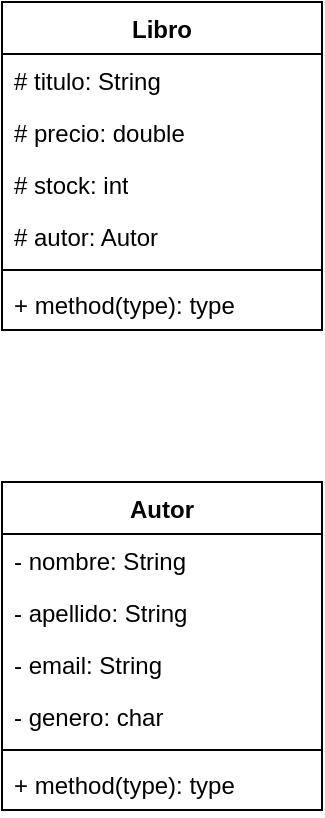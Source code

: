 <mxfile version="24.7.8">
  <diagram name="Página-1" id="d_KxGKjhIWWrjjNktK1C">
    <mxGraphModel dx="314" dy="480" grid="1" gridSize="10" guides="1" tooltips="1" connect="1" arrows="1" fold="1" page="1" pageScale="1" pageWidth="827" pageHeight="1169" math="0" shadow="0">
      <root>
        <mxCell id="0" />
        <mxCell id="1" parent="0" />
        <mxCell id="vxqRvs4CzppUyVov1FSE-1" value="Libro" style="swimlane;fontStyle=1;align=center;verticalAlign=top;childLayout=stackLayout;horizontal=1;startSize=26;horizontalStack=0;resizeParent=1;resizeParentMax=0;resizeLast=0;collapsible=1;marginBottom=0;whiteSpace=wrap;html=1;" vertex="1" parent="1">
          <mxGeometry x="30" y="50" width="160" height="164" as="geometry" />
        </mxCell>
        <mxCell id="vxqRvs4CzppUyVov1FSE-2" value="# titulo: String" style="text;strokeColor=none;fillColor=none;align=left;verticalAlign=top;spacingLeft=4;spacingRight=4;overflow=hidden;rotatable=0;points=[[0,0.5],[1,0.5]];portConstraint=eastwest;whiteSpace=wrap;html=1;" vertex="1" parent="vxqRvs4CzppUyVov1FSE-1">
          <mxGeometry y="26" width="160" height="26" as="geometry" />
        </mxCell>
        <mxCell id="vxqRvs4CzppUyVov1FSE-9" value="# precio: double" style="text;strokeColor=none;fillColor=none;align=left;verticalAlign=top;spacingLeft=4;spacingRight=4;overflow=hidden;rotatable=0;points=[[0,0.5],[1,0.5]];portConstraint=eastwest;whiteSpace=wrap;html=1;" vertex="1" parent="vxqRvs4CzppUyVov1FSE-1">
          <mxGeometry y="52" width="160" height="26" as="geometry" />
        </mxCell>
        <mxCell id="vxqRvs4CzppUyVov1FSE-10" value="# stock: int" style="text;strokeColor=none;fillColor=none;align=left;verticalAlign=top;spacingLeft=4;spacingRight=4;overflow=hidden;rotatable=0;points=[[0,0.5],[1,0.5]];portConstraint=eastwest;whiteSpace=wrap;html=1;" vertex="1" parent="vxqRvs4CzppUyVov1FSE-1">
          <mxGeometry y="78" width="160" height="26" as="geometry" />
        </mxCell>
        <mxCell id="vxqRvs4CzppUyVov1FSE-11" value="# autor: Autor" style="text;strokeColor=none;fillColor=none;align=left;verticalAlign=top;spacingLeft=4;spacingRight=4;overflow=hidden;rotatable=0;points=[[0,0.5],[1,0.5]];portConstraint=eastwest;whiteSpace=wrap;html=1;" vertex="1" parent="vxqRvs4CzppUyVov1FSE-1">
          <mxGeometry y="104" width="160" height="26" as="geometry" />
        </mxCell>
        <mxCell id="vxqRvs4CzppUyVov1FSE-3" value="" style="line;strokeWidth=1;fillColor=none;align=left;verticalAlign=middle;spacingTop=-1;spacingLeft=3;spacingRight=3;rotatable=0;labelPosition=right;points=[];portConstraint=eastwest;strokeColor=inherit;" vertex="1" parent="vxqRvs4CzppUyVov1FSE-1">
          <mxGeometry y="130" width="160" height="8" as="geometry" />
        </mxCell>
        <mxCell id="vxqRvs4CzppUyVov1FSE-4" value="+ method(type): type" style="text;strokeColor=none;fillColor=none;align=left;verticalAlign=top;spacingLeft=4;spacingRight=4;overflow=hidden;rotatable=0;points=[[0,0.5],[1,0.5]];portConstraint=eastwest;whiteSpace=wrap;html=1;" vertex="1" parent="vxqRvs4CzppUyVov1FSE-1">
          <mxGeometry y="138" width="160" height="26" as="geometry" />
        </mxCell>
        <mxCell id="vxqRvs4CzppUyVov1FSE-5" value="Autor" style="swimlane;fontStyle=1;align=center;verticalAlign=top;childLayout=stackLayout;horizontal=1;startSize=26;horizontalStack=0;resizeParent=1;resizeParentMax=0;resizeLast=0;collapsible=1;marginBottom=0;whiteSpace=wrap;html=1;" vertex="1" parent="1">
          <mxGeometry x="30" y="290" width="160" height="164" as="geometry" />
        </mxCell>
        <mxCell id="vxqRvs4CzppUyVov1FSE-6" value="- nombre: String" style="text;strokeColor=none;fillColor=none;align=left;verticalAlign=top;spacingLeft=4;spacingRight=4;overflow=hidden;rotatable=0;points=[[0,0.5],[1,0.5]];portConstraint=eastwest;whiteSpace=wrap;html=1;" vertex="1" parent="vxqRvs4CzppUyVov1FSE-5">
          <mxGeometry y="26" width="160" height="26" as="geometry" />
        </mxCell>
        <mxCell id="vxqRvs4CzppUyVov1FSE-12" value="- apellido: String" style="text;strokeColor=none;fillColor=none;align=left;verticalAlign=top;spacingLeft=4;spacingRight=4;overflow=hidden;rotatable=0;points=[[0,0.5],[1,0.5]];portConstraint=eastwest;whiteSpace=wrap;html=1;" vertex="1" parent="vxqRvs4CzppUyVov1FSE-5">
          <mxGeometry y="52" width="160" height="26" as="geometry" />
        </mxCell>
        <mxCell id="vxqRvs4CzppUyVov1FSE-13" value="- email: String" style="text;strokeColor=none;fillColor=none;align=left;verticalAlign=top;spacingLeft=4;spacingRight=4;overflow=hidden;rotatable=0;points=[[0,0.5],[1,0.5]];portConstraint=eastwest;whiteSpace=wrap;html=1;" vertex="1" parent="vxqRvs4CzppUyVov1FSE-5">
          <mxGeometry y="78" width="160" height="26" as="geometry" />
        </mxCell>
        <mxCell id="vxqRvs4CzppUyVov1FSE-14" value="- genero: char" style="text;strokeColor=none;fillColor=none;align=left;verticalAlign=top;spacingLeft=4;spacingRight=4;overflow=hidden;rotatable=0;points=[[0,0.5],[1,0.5]];portConstraint=eastwest;whiteSpace=wrap;html=1;" vertex="1" parent="vxqRvs4CzppUyVov1FSE-5">
          <mxGeometry y="104" width="160" height="26" as="geometry" />
        </mxCell>
        <mxCell id="vxqRvs4CzppUyVov1FSE-7" value="" style="line;strokeWidth=1;fillColor=none;align=left;verticalAlign=middle;spacingTop=-1;spacingLeft=3;spacingRight=3;rotatable=0;labelPosition=right;points=[];portConstraint=eastwest;strokeColor=inherit;" vertex="1" parent="vxqRvs4CzppUyVov1FSE-5">
          <mxGeometry y="130" width="160" height="8" as="geometry" />
        </mxCell>
        <mxCell id="vxqRvs4CzppUyVov1FSE-8" value="+ method(type): type" style="text;strokeColor=none;fillColor=none;align=left;verticalAlign=top;spacingLeft=4;spacingRight=4;overflow=hidden;rotatable=0;points=[[0,0.5],[1,0.5]];portConstraint=eastwest;whiteSpace=wrap;html=1;" vertex="1" parent="vxqRvs4CzppUyVov1FSE-5">
          <mxGeometry y="138" width="160" height="26" as="geometry" />
        </mxCell>
      </root>
    </mxGraphModel>
  </diagram>
</mxfile>
